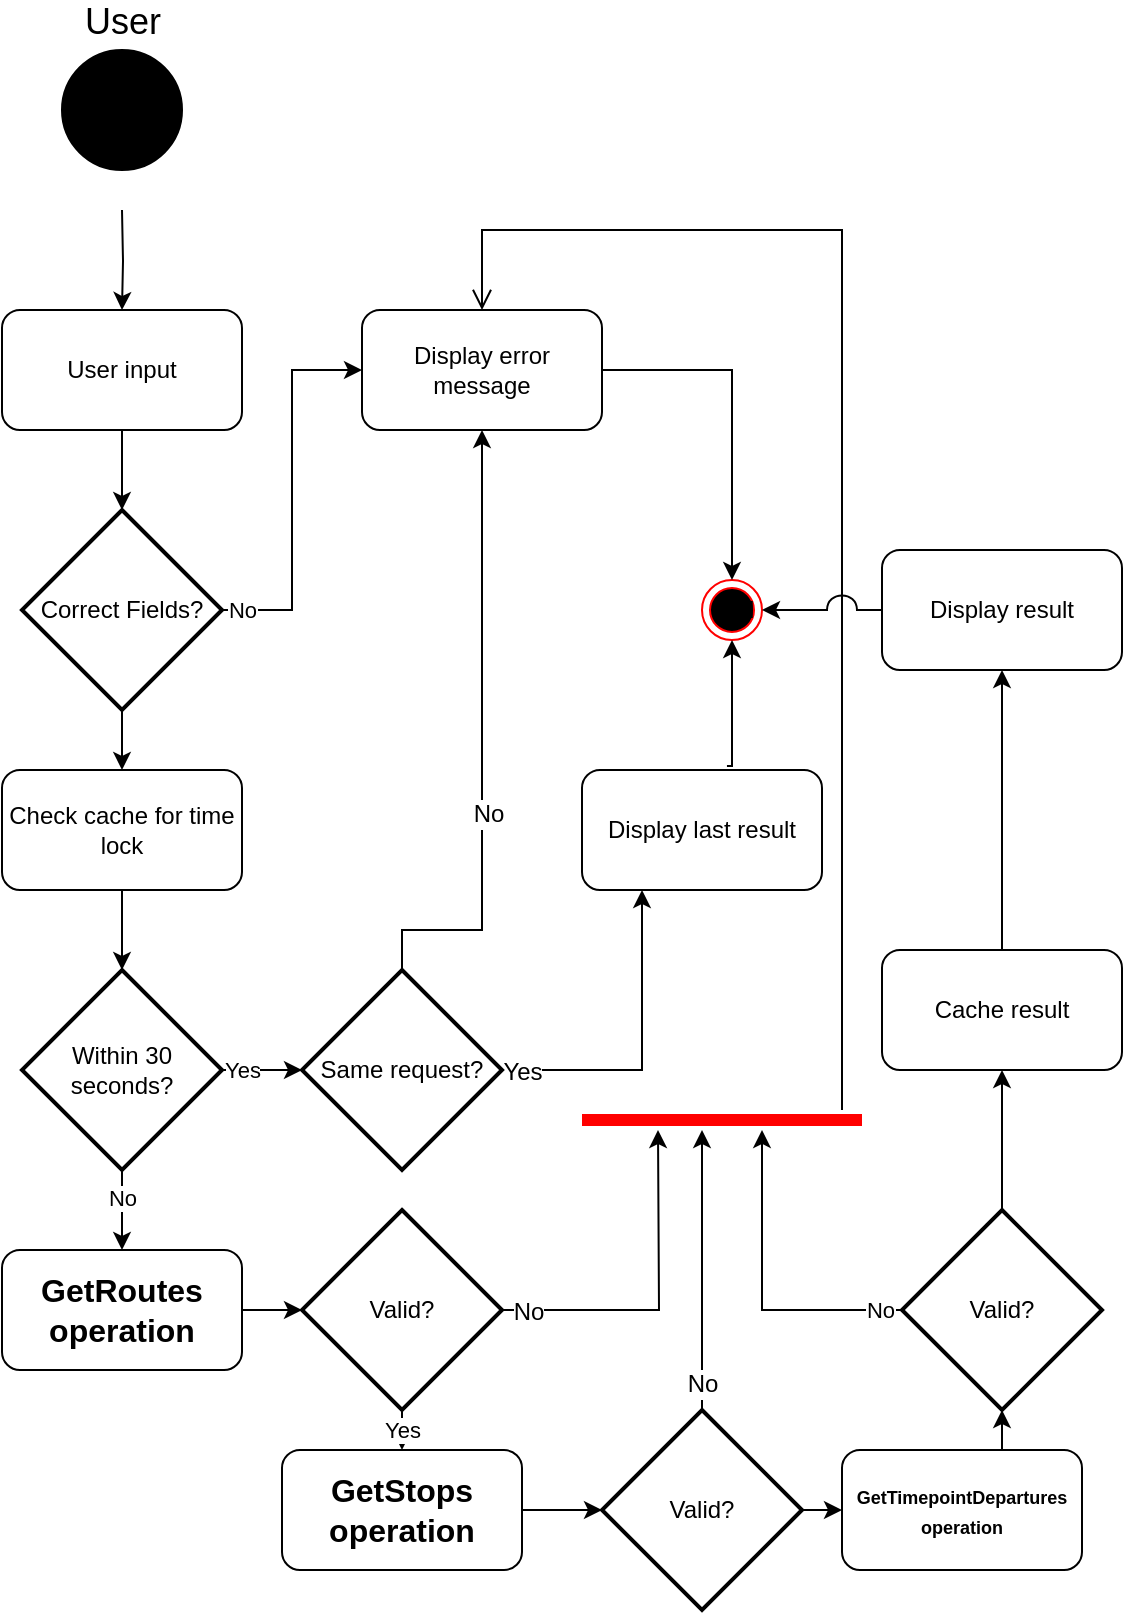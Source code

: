 <mxfile version="12.5.5" type="device"><diagram id="C5RBs43oDa-KdzZeNtuy" name="Page-1"><mxGraphModel dx="2031" dy="2142" grid="1" gridSize="10" guides="1" tooltips="1" connect="1" arrows="1" fold="1" page="1" pageScale="1" pageWidth="827" pageHeight="1169" math="0" shadow="0"><root><mxCell id="WIyWlLk6GJQsqaUBKTNV-0"/><mxCell id="WIyWlLk6GJQsqaUBKTNV-1" parent="WIyWlLk6GJQsqaUBKTNV-0"/><mxCell id="lryVHdBIoN3-3XS9UYge-15" style="edgeStyle=orthogonalEdgeStyle;rounded=0;orthogonalLoop=1;jettySize=auto;html=1;exitX=0.5;exitY=1;exitDx=0;exitDy=0;exitPerimeter=0;entryX=0.5;entryY=0;entryDx=0;entryDy=0;" edge="1" parent="WIyWlLk6GJQsqaUBKTNV-1" target="lryVHdBIoN3-3XS9UYge-3"><mxGeometry relative="1" as="geometry"><mxPoint x="140" y="100" as="sourcePoint"/></mxGeometry></mxCell><mxCell id="lryVHdBIoN3-3XS9UYge-2" value="&lt;font style=&quot;font-size: 18px&quot;&gt;User&lt;/font&gt;" style="verticalLabelPosition=top;verticalAlign=bottom;html=1;shape=mxgraph.flowchart.on-page_reference;fillColor=#000000;labelPosition=center;align=center;" vertex="1" parent="WIyWlLk6GJQsqaUBKTNV-1"><mxGeometry x="110" y="20" width="60" height="60" as="geometry"/></mxCell><mxCell id="lryVHdBIoN3-3XS9UYge-11" style="edgeStyle=orthogonalEdgeStyle;rounded=0;orthogonalLoop=1;jettySize=auto;html=1;exitX=0.5;exitY=1;exitDx=0;exitDy=0;entryX=0.5;entryY=0;entryDx=0;entryDy=0;entryPerimeter=0;" edge="1" parent="WIyWlLk6GJQsqaUBKTNV-1" source="lryVHdBIoN3-3XS9UYge-3" target="lryVHdBIoN3-3XS9UYge-4"><mxGeometry relative="1" as="geometry"/></mxCell><mxCell id="lryVHdBIoN3-3XS9UYge-3" value="User input" style="rounded=1;whiteSpace=wrap;html=1;fillColor=#ffffff;" vertex="1" parent="WIyWlLk6GJQsqaUBKTNV-1"><mxGeometry x="80" y="150" width="120" height="60" as="geometry"/></mxCell><mxCell id="lryVHdBIoN3-3XS9UYge-17" value="No" style="edgeStyle=orthogonalEdgeStyle;rounded=0;orthogonalLoop=1;jettySize=auto;html=1;exitX=1;exitY=0.5;exitDx=0;exitDy=0;exitPerimeter=0;entryX=0;entryY=0.5;entryDx=0;entryDy=0;" edge="1" parent="WIyWlLk6GJQsqaUBKTNV-1" source="lryVHdBIoN3-3XS9UYge-4" target="lryVHdBIoN3-3XS9UYge-16"><mxGeometry x="-0.895" relative="1" as="geometry"><mxPoint as="offset"/></mxGeometry></mxCell><mxCell id="lryVHdBIoN3-3XS9UYge-22" style="edgeStyle=orthogonalEdgeStyle;rounded=0;orthogonalLoop=1;jettySize=auto;html=1;exitX=0.5;exitY=1;exitDx=0;exitDy=0;exitPerimeter=0;entryX=0.5;entryY=0;entryDx=0;entryDy=0;" edge="1" parent="WIyWlLk6GJQsqaUBKTNV-1" source="lryVHdBIoN3-3XS9UYge-4" target="lryVHdBIoN3-3XS9UYge-21"><mxGeometry relative="1" as="geometry"/></mxCell><mxCell id="lryVHdBIoN3-3XS9UYge-4" value="Correct Fields?" style="strokeWidth=2;html=1;shape=mxgraph.flowchart.decision;whiteSpace=wrap;fillColor=#ffffff;" vertex="1" parent="WIyWlLk6GJQsqaUBKTNV-1"><mxGeometry x="90" y="250" width="100" height="100" as="geometry"/></mxCell><mxCell id="lryVHdBIoN3-3XS9UYge-6" value="End" style="ellipse;html=1;shape=endState;fillColor=#000000;strokeColor=#ff0000;" vertex="1" parent="WIyWlLk6GJQsqaUBKTNV-1"><mxGeometry x="430" y="285" width="30" height="30" as="geometry"/></mxCell><mxCell id="lryVHdBIoN3-3XS9UYge-20" style="edgeStyle=orthogonalEdgeStyle;rounded=0;orthogonalLoop=1;jettySize=auto;html=1;exitX=1;exitY=0.5;exitDx=0;exitDy=0;entryX=0.5;entryY=0;entryDx=0;entryDy=0;" edge="1" parent="WIyWlLk6GJQsqaUBKTNV-1" source="lryVHdBIoN3-3XS9UYge-16" target="lryVHdBIoN3-3XS9UYge-6"><mxGeometry relative="1" as="geometry"/></mxCell><mxCell id="lryVHdBIoN3-3XS9UYge-16" value="Display error message" style="rounded=1;whiteSpace=wrap;html=1;fillColor=#ffffff;" vertex="1" parent="WIyWlLk6GJQsqaUBKTNV-1"><mxGeometry x="260" y="150" width="120" height="60" as="geometry"/></mxCell><mxCell id="lryVHdBIoN3-3XS9UYge-24" style="edgeStyle=orthogonalEdgeStyle;rounded=0;orthogonalLoop=1;jettySize=auto;html=1;exitX=0.5;exitY=1;exitDx=0;exitDy=0;entryX=0.5;entryY=0;entryDx=0;entryDy=0;entryPerimeter=0;" edge="1" parent="WIyWlLk6GJQsqaUBKTNV-1" source="lryVHdBIoN3-3XS9UYge-21" target="lryVHdBIoN3-3XS9UYge-42"><mxGeometry relative="1" as="geometry"/></mxCell><mxCell id="lryVHdBIoN3-3XS9UYge-21" value="Check cache for time lock" style="rounded=1;whiteSpace=wrap;html=1;fillColor=#ffffff;" vertex="1" parent="WIyWlLk6GJQsqaUBKTNV-1"><mxGeometry x="80" y="380" width="120" height="60" as="geometry"/></mxCell><mxCell id="lryVHdBIoN3-3XS9UYge-28" value="Yes" style="edgeStyle=orthogonalEdgeStyle;rounded=0;orthogonalLoop=1;jettySize=auto;html=1;exitX=1;exitY=0.5;exitDx=0;exitDy=0;entryX=0;entryY=0.5;entryDx=0;entryDy=0;exitPerimeter=0;entryPerimeter=0;" edge="1" parent="WIyWlLk6GJQsqaUBKTNV-1" source="lryVHdBIoN3-3XS9UYge-42" target="lryVHdBIoN3-3XS9UYge-43"><mxGeometry x="-0.5" relative="1" as="geometry"><mxPoint x="230" y="530" as="targetPoint"/><mxPoint as="offset"/></mxGeometry></mxCell><mxCell id="lryVHdBIoN3-3XS9UYge-31" style="edgeStyle=orthogonalEdgeStyle;rounded=0;jumpStyle=arc;jumpSize=15;orthogonalLoop=1;jettySize=auto;html=1;exitX=0.5;exitY=0;exitDx=0;exitDy=0;entryX=0.5;entryY=1;entryDx=0;entryDy=0;exitPerimeter=0;" edge="1" parent="WIyWlLk6GJQsqaUBKTNV-1" source="lryVHdBIoN3-3XS9UYge-43" target="lryVHdBIoN3-3XS9UYge-16"><mxGeometry relative="1" as="geometry"><mxPoint x="270" y="489.667" as="sourcePoint"/><Array as="points"><mxPoint x="280" y="460"/><mxPoint x="320" y="460"/></Array></mxGeometry></mxCell><mxCell id="lryVHdBIoN3-3XS9UYge-32" value="No" style="text;html=1;align=center;verticalAlign=middle;resizable=0;points=[];labelBackgroundColor=#ffffff;" vertex="1" connectable="0" parent="lryVHdBIoN3-3XS9UYge-31"><mxGeometry x="-0.236" y="-3" relative="1" as="geometry"><mxPoint as="offset"/></mxGeometry></mxCell><mxCell id="lryVHdBIoN3-3XS9UYge-34" style="edgeStyle=orthogonalEdgeStyle;rounded=0;jumpStyle=arc;jumpSize=15;orthogonalLoop=1;jettySize=auto;html=1;exitX=1;exitY=0.5;exitDx=0;exitDy=0;exitPerimeter=0;entryX=0.25;entryY=1;entryDx=0;entryDy=0;" edge="1" parent="WIyWlLk6GJQsqaUBKTNV-1" source="lryVHdBIoN3-3XS9UYge-43" target="lryVHdBIoN3-3XS9UYge-27"><mxGeometry relative="1" as="geometry"><mxPoint x="270" y="569.667" as="sourcePoint"/><mxPoint x="400" y="510" as="targetPoint"/><Array as="points"><mxPoint x="400" y="530"/></Array></mxGeometry></mxCell><mxCell id="lryVHdBIoN3-3XS9UYge-35" value="Yes" style="text;html=1;align=center;verticalAlign=middle;resizable=0;points=[];labelBackgroundColor=#ffffff;" vertex="1" connectable="0" parent="lryVHdBIoN3-3XS9UYge-34"><mxGeometry x="-0.333" y="-24" relative="1" as="geometry"><mxPoint x="-43.33" y="-23.67" as="offset"/></mxGeometry></mxCell><mxCell id="lryVHdBIoN3-3XS9UYge-30" style="edgeStyle=orthogonalEdgeStyle;rounded=0;orthogonalLoop=1;jettySize=auto;html=1;exitX=0.604;exitY=-0.033;exitDx=0;exitDy=0;entryX=0.5;entryY=1;entryDx=0;entryDy=0;jumpStyle=arc;jumpSize=15;exitPerimeter=0;" edge="1" parent="WIyWlLk6GJQsqaUBKTNV-1" source="lryVHdBIoN3-3XS9UYge-27" target="lryVHdBIoN3-3XS9UYge-6"><mxGeometry relative="1" as="geometry"><Array as="points"><mxPoint x="445" y="378"/></Array></mxGeometry></mxCell><mxCell id="lryVHdBIoN3-3XS9UYge-27" value="Display last result" style="rounded=1;whiteSpace=wrap;html=1;fillColor=#ffffff;" vertex="1" parent="WIyWlLk6GJQsqaUBKTNV-1"><mxGeometry x="370" y="380" width="120" height="60" as="geometry"/></mxCell><mxCell id="lryVHdBIoN3-3XS9UYge-45" value="No" style="edgeStyle=orthogonalEdgeStyle;rounded=0;jumpStyle=arc;jumpSize=15;orthogonalLoop=1;jettySize=auto;html=1;exitX=0.5;exitY=1;exitDx=0;exitDy=0;exitPerimeter=0;entryX=0.5;entryY=0;entryDx=0;entryDy=0;" edge="1" parent="WIyWlLk6GJQsqaUBKTNV-1" source="lryVHdBIoN3-3XS9UYge-42" target="lryVHdBIoN3-3XS9UYge-44"><mxGeometry x="-0.326" relative="1" as="geometry"><mxPoint as="offset"/></mxGeometry></mxCell><mxCell id="lryVHdBIoN3-3XS9UYge-42" value="Within 30 seconds?" style="strokeWidth=2;html=1;shape=mxgraph.flowchart.decision;whiteSpace=wrap;fillColor=#ffffff;" vertex="1" parent="WIyWlLk6GJQsqaUBKTNV-1"><mxGeometry x="90" y="480" width="100" height="100" as="geometry"/></mxCell><mxCell id="lryVHdBIoN3-3XS9UYge-43" value="Same request?" style="strokeWidth=2;html=1;shape=mxgraph.flowchart.decision;whiteSpace=wrap;fillColor=#ffffff;" vertex="1" parent="WIyWlLk6GJQsqaUBKTNV-1"><mxGeometry x="230" y="480" width="100" height="100" as="geometry"/></mxCell><mxCell id="lryVHdBIoN3-3XS9UYge-47" style="edgeStyle=orthogonalEdgeStyle;rounded=0;jumpStyle=arc;jumpSize=15;orthogonalLoop=1;jettySize=auto;html=1;exitX=1;exitY=0.5;exitDx=0;exitDy=0;entryX=0;entryY=0.5;entryDx=0;entryDy=0;entryPerimeter=0;" edge="1" parent="WIyWlLk6GJQsqaUBKTNV-1" source="lryVHdBIoN3-3XS9UYge-44" target="lryVHdBIoN3-3XS9UYge-46"><mxGeometry relative="1" as="geometry"/></mxCell><mxCell id="lryVHdBIoN3-3XS9UYge-44" value="&lt;strong style=&quot;font-family: &amp;#34;arial&amp;#34; , &amp;#34;helvetica&amp;#34; , sans-serif ; font-size: 16px ; text-align: left&quot;&gt;GetRoutes operation&lt;/strong&gt;" style="rounded=1;whiteSpace=wrap;html=1;fillColor=#ffffff;" vertex="1" parent="WIyWlLk6GJQsqaUBKTNV-1"><mxGeometry x="80" y="620" width="120" height="60" as="geometry"/></mxCell><mxCell id="lryVHdBIoN3-3XS9UYge-56" style="edgeStyle=orthogonalEdgeStyle;rounded=0;jumpStyle=arc;jumpSize=15;orthogonalLoop=1;jettySize=auto;html=1;exitX=1;exitY=0.5;exitDx=0;exitDy=0;exitPerimeter=0;strokeColor=#000000;" edge="1" parent="WIyWlLk6GJQsqaUBKTNV-1" source="lryVHdBIoN3-3XS9UYge-46"><mxGeometry relative="1" as="geometry"><mxPoint x="408" y="560" as="targetPoint"/></mxGeometry></mxCell><mxCell id="lryVHdBIoN3-3XS9UYge-57" value="No" style="text;html=1;align=center;verticalAlign=middle;resizable=0;points=[];labelBackgroundColor=#ffffff;" vertex="1" connectable="0" parent="lryVHdBIoN3-3XS9UYge-56"><mxGeometry x="-0.847" y="-1" relative="1" as="geometry"><mxPoint as="offset"/></mxGeometry></mxCell><mxCell id="lryVHdBIoN3-3XS9UYge-61" value="Yes" style="edgeStyle=orthogonalEdgeStyle;rounded=0;jumpStyle=arc;jumpSize=15;orthogonalLoop=1;jettySize=auto;html=1;exitX=0.5;exitY=1;exitDx=0;exitDy=0;exitPerimeter=0;entryX=0.5;entryY=0;entryDx=0;entryDy=0;strokeColor=#000000;" edge="1" parent="WIyWlLk6GJQsqaUBKTNV-1" source="lryVHdBIoN3-3XS9UYge-46" target="lryVHdBIoN3-3XS9UYge-60"><mxGeometry relative="1" as="geometry"/></mxCell><mxCell id="lryVHdBIoN3-3XS9UYge-46" value="Valid?" style="strokeWidth=2;html=1;shape=mxgraph.flowchart.decision;whiteSpace=wrap;fillColor=#ffffff;" vertex="1" parent="WIyWlLk6GJQsqaUBKTNV-1"><mxGeometry x="230" y="600" width="100" height="100" as="geometry"/></mxCell><mxCell id="lryVHdBIoN3-3XS9UYge-54" value="" style="shape=line;html=1;strokeWidth=6;strokeColor=#ff0000;fillColor=#ffffff;" vertex="1" parent="WIyWlLk6GJQsqaUBKTNV-1"><mxGeometry x="370" y="550" width="140" height="10" as="geometry"/></mxCell><mxCell id="lryVHdBIoN3-3XS9UYge-55" value="" style="edgeStyle=orthogonalEdgeStyle;html=1;verticalAlign=bottom;endArrow=open;endSize=8;strokeColor=#000000;entryX=0.5;entryY=0;entryDx=0;entryDy=0;rounded=0;" edge="1" source="lryVHdBIoN3-3XS9UYge-54" parent="WIyWlLk6GJQsqaUBKTNV-1" target="lryVHdBIoN3-3XS9UYge-16"><mxGeometry relative="1" as="geometry"><mxPoint x="470" y="630" as="targetPoint"/><Array as="points"><mxPoint x="500" y="110"/><mxPoint x="320" y="110"/></Array></mxGeometry></mxCell><mxCell id="lryVHdBIoN3-3XS9UYge-66" style="edgeStyle=orthogonalEdgeStyle;rounded=0;jumpStyle=arc;jumpSize=15;orthogonalLoop=1;jettySize=auto;html=1;exitX=1;exitY=0.5;exitDx=0;exitDy=0;entryX=0;entryY=0.5;entryDx=0;entryDy=0;entryPerimeter=0;strokeColor=#000000;" edge="1" parent="WIyWlLk6GJQsqaUBKTNV-1" source="lryVHdBIoN3-3XS9UYge-60" target="lryVHdBIoN3-3XS9UYge-65"><mxGeometry relative="1" as="geometry"/></mxCell><mxCell id="lryVHdBIoN3-3XS9UYge-60" value="&lt;strong style=&quot;font-family: &amp;#34;arial&amp;#34; , &amp;#34;helvetica&amp;#34; , sans-serif ; font-size: 16px ; text-align: left&quot;&gt;GetStops operation&lt;/strong&gt;" style="rounded=1;whiteSpace=wrap;html=1;fillColor=#ffffff;" vertex="1" parent="WIyWlLk6GJQsqaUBKTNV-1"><mxGeometry x="220" y="720" width="120" height="60" as="geometry"/></mxCell><mxCell id="lryVHdBIoN3-3XS9UYge-69" style="edgeStyle=orthogonalEdgeStyle;rounded=0;jumpStyle=arc;jumpSize=15;orthogonalLoop=1;jettySize=auto;html=1;exitX=0.5;exitY=0;exitDx=0;exitDy=0;exitPerimeter=0;strokeColor=#000000;" edge="1" parent="WIyWlLk6GJQsqaUBKTNV-1" source="lryVHdBIoN3-3XS9UYge-65"><mxGeometry relative="1" as="geometry"><mxPoint x="430" y="560" as="targetPoint"/></mxGeometry></mxCell><mxCell id="lryVHdBIoN3-3XS9UYge-70" value="No" style="text;html=1;align=center;verticalAlign=middle;resizable=0;points=[];labelBackgroundColor=#ffffff;" vertex="1" connectable="0" parent="lryVHdBIoN3-3XS9UYge-69"><mxGeometry x="-0.805" relative="1" as="geometry"><mxPoint as="offset"/></mxGeometry></mxCell><mxCell id="lryVHdBIoN3-3XS9UYge-72" style="edgeStyle=orthogonalEdgeStyle;rounded=0;jumpStyle=arc;jumpSize=15;orthogonalLoop=1;jettySize=auto;html=1;exitX=1;exitY=0.5;exitDx=0;exitDy=0;exitPerimeter=0;entryX=0;entryY=0.5;entryDx=0;entryDy=0;strokeColor=#000000;" edge="1" parent="WIyWlLk6GJQsqaUBKTNV-1" source="lryVHdBIoN3-3XS9UYge-65" target="lryVHdBIoN3-3XS9UYge-71"><mxGeometry relative="1" as="geometry"/></mxCell><mxCell id="lryVHdBIoN3-3XS9UYge-65" value="Valid?" style="strokeWidth=2;html=1;shape=mxgraph.flowchart.decision;whiteSpace=wrap;fillColor=#ffffff;" vertex="1" parent="WIyWlLk6GJQsqaUBKTNV-1"><mxGeometry x="380" y="700" width="100" height="100" as="geometry"/></mxCell><mxCell id="lryVHdBIoN3-3XS9UYge-75" style="edgeStyle=orthogonalEdgeStyle;rounded=0;jumpStyle=arc;jumpSize=15;orthogonalLoop=1;jettySize=auto;html=1;exitX=0.5;exitY=0;exitDx=0;exitDy=0;entryX=0.5;entryY=1;entryDx=0;entryDy=0;entryPerimeter=0;strokeColor=#000000;" edge="1" parent="WIyWlLk6GJQsqaUBKTNV-1" source="lryVHdBIoN3-3XS9UYge-71" target="lryVHdBIoN3-3XS9UYge-74"><mxGeometry relative="1" as="geometry"/></mxCell><mxCell id="lryVHdBIoN3-3XS9UYge-71" value="&lt;strong style=&quot;font-family: &amp;#34;arial&amp;#34; , &amp;#34;helvetica&amp;#34; , sans-serif ; text-align: left ; white-space: normal&quot;&gt;&lt;font style=&quot;font-size: 9px&quot;&gt;GetTimepointDepartures operation&lt;/font&gt;&lt;/strong&gt;" style="rounded=1;whiteSpace=wrap;html=1;fillColor=#ffffff;" vertex="1" parent="WIyWlLk6GJQsqaUBKTNV-1"><mxGeometry x="500" y="720" width="120" height="60" as="geometry"/></mxCell><mxCell id="lryVHdBIoN3-3XS9UYge-76" value="No" style="edgeStyle=orthogonalEdgeStyle;rounded=0;jumpStyle=arc;jumpSize=15;orthogonalLoop=1;jettySize=auto;html=1;strokeColor=#000000;exitX=0;exitY=0.5;exitDx=0;exitDy=0;exitPerimeter=0;" edge="1" parent="WIyWlLk6GJQsqaUBKTNV-1" source="lryVHdBIoN3-3XS9UYge-74" target="lryVHdBIoN3-3XS9UYge-54"><mxGeometry x="-0.862" relative="1" as="geometry"><mxPoint x="470" y="570" as="targetPoint"/><Array as="points"><mxPoint x="460" y="650"/></Array><mxPoint as="offset"/></mxGeometry></mxCell><mxCell id="lryVHdBIoN3-3XS9UYge-78" style="edgeStyle=orthogonalEdgeStyle;rounded=0;jumpStyle=arc;jumpSize=15;orthogonalLoop=1;jettySize=auto;html=1;exitX=0.5;exitY=0;exitDx=0;exitDy=0;exitPerimeter=0;entryX=0.5;entryY=1;entryDx=0;entryDy=0;strokeColor=#000000;" edge="1" parent="WIyWlLk6GJQsqaUBKTNV-1" source="lryVHdBIoN3-3XS9UYge-74" target="lryVHdBIoN3-3XS9UYge-77"><mxGeometry relative="1" as="geometry"/></mxCell><mxCell id="lryVHdBIoN3-3XS9UYge-74" value="Valid?" style="strokeWidth=2;html=1;shape=mxgraph.flowchart.decision;whiteSpace=wrap;fillColor=#ffffff;" vertex="1" parent="WIyWlLk6GJQsqaUBKTNV-1"><mxGeometry x="530" y="600" width="100" height="100" as="geometry"/></mxCell><mxCell id="lryVHdBIoN3-3XS9UYge-81" value="" style="edgeStyle=orthogonalEdgeStyle;rounded=0;jumpStyle=arc;jumpSize=15;orthogonalLoop=1;jettySize=auto;html=1;strokeColor=#000000;" edge="1" parent="WIyWlLk6GJQsqaUBKTNV-1" source="lryVHdBIoN3-3XS9UYge-77" target="lryVHdBIoN3-3XS9UYge-80"><mxGeometry relative="1" as="geometry"/></mxCell><mxCell id="lryVHdBIoN3-3XS9UYge-77" value="Cache result" style="rounded=1;whiteSpace=wrap;html=1;fillColor=#ffffff;" vertex="1" parent="WIyWlLk6GJQsqaUBKTNV-1"><mxGeometry x="520" y="470" width="120" height="60" as="geometry"/></mxCell><mxCell id="lryVHdBIoN3-3XS9UYge-82" style="edgeStyle=orthogonalEdgeStyle;rounded=0;jumpStyle=arc;jumpSize=15;orthogonalLoop=1;jettySize=auto;html=1;exitX=0;exitY=0.5;exitDx=0;exitDy=0;entryX=1;entryY=0.5;entryDx=0;entryDy=0;strokeColor=#000000;" edge="1" parent="WIyWlLk6GJQsqaUBKTNV-1" source="lryVHdBIoN3-3XS9UYge-80" target="lryVHdBIoN3-3XS9UYge-6"><mxGeometry relative="1" as="geometry"/></mxCell><mxCell id="lryVHdBIoN3-3XS9UYge-80" value="Display result" style="rounded=1;whiteSpace=wrap;html=1;fillColor=#ffffff;" vertex="1" parent="WIyWlLk6GJQsqaUBKTNV-1"><mxGeometry x="520" y="270" width="120" height="60" as="geometry"/></mxCell></root></mxGraphModel></diagram></mxfile>